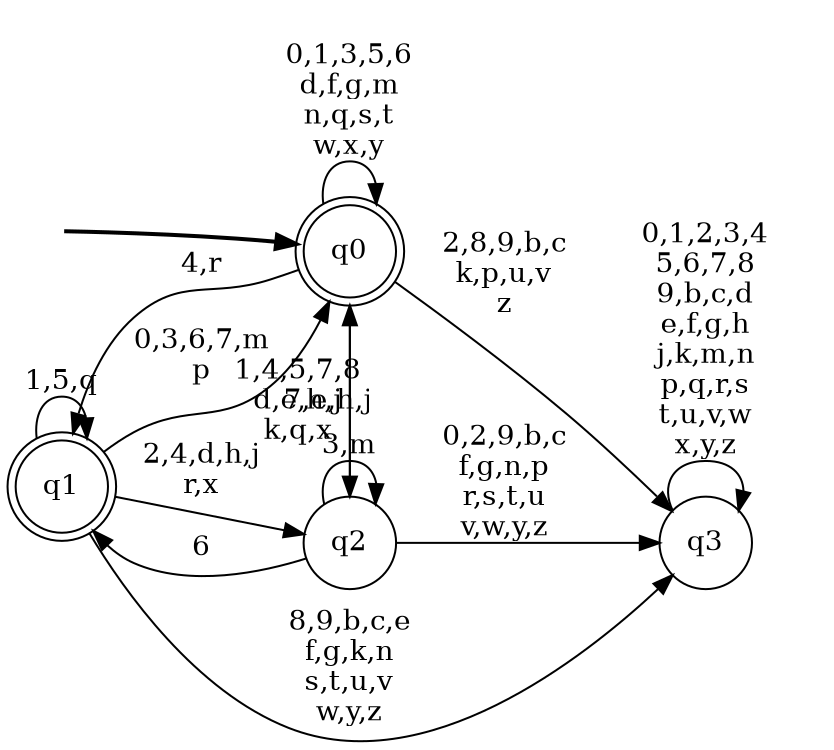 digraph BlueStar {
__start0 [style = invis, shape = none, label = "", width = 0, height = 0];

rankdir=LR;
size="8,5";

s0 [style="rounded,filled", color="black", fillcolor="white" shape="doublecircle", label="q0"];
s1 [style="rounded,filled", color="black", fillcolor="white" shape="doublecircle", label="q1"];
s2 [style="filled", color="black", fillcolor="white" shape="circle", label="q2"];
s3 [style="filled", color="black", fillcolor="white" shape="circle", label="q3"];
subgraph cluster_main { 
	graph [pad=".75", ranksep="0.15", nodesep="0.15"];
	 style=invis; 
	__start0 -> s0 [penwidth=2];
}
s0 -> s0 [label="0,1,3,5,6\nd,f,g,m\nn,q,s,t\nw,x,y"];
s0 -> s1 [label="4,r"];
s0 -> s2 [label="7,e,h,j"];
s0 -> s3 [label="2,8,9,b,c\nk,p,u,v\nz"];
s1 -> s0 [label="0,3,6,7,m\np"];
s1 -> s1 [label="1,5,q"];
s1 -> s2 [label="2,4,d,h,j\nr,x"];
s1 -> s3 [label="8,9,b,c,e\nf,g,k,n\ns,t,u,v\nw,y,z"];
s2 -> s0 [label="1,4,5,7,8\nd,e,h,j\nk,q,x"];
s2 -> s1 [label="6"];
s2 -> s2 [label="3,m"];
s2 -> s3 [label="0,2,9,b,c\nf,g,n,p\nr,s,t,u\nv,w,y,z"];
s3 -> s3 [label="0,1,2,3,4\n5,6,7,8\n9,b,c,d\ne,f,g,h\nj,k,m,n\np,q,r,s\nt,u,v,w\nx,y,z"];

}